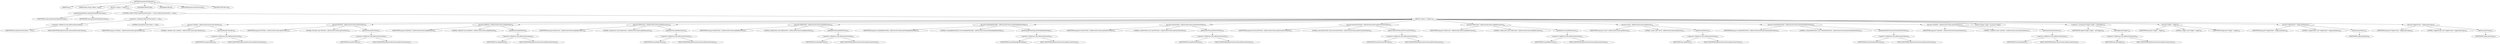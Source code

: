 digraph "populateInitialHeaders" {  
"39" [label = <(METHOD,populateInitialHeaders)<SUB>42</SUB>> ]
"40" [label = <(PARAM,this)<SUB>42</SUB>> ]
"41" [label = <(PARAM,Map&lt;String, Object&gt; map)<SUB>43</SUB>> ]
"42" [label = <(BLOCK,&lt;empty&gt;,&lt;empty&gt;)<SUB>43</SUB>> ]
"43" [label = <(populateInitialHeaders,populateInitialHeaders(map))<SUB>44</SUB>> ]
"44" [label = <(IDENTIFIER,super,populateInitialHeaders(map))<SUB>44</SUB>> ]
"45" [label = <(IDENTIFIER,map,populateInitialHeaders(map))<SUB>44</SUB>> ]
"46" [label = <(CONTROL_STRUCTURE,if (jobExecutionContext != null),if (jobExecutionContext != null))<SUB>45</SUB>> ]
"47" [label = <(&lt;operator&gt;.notEquals,jobExecutionContext != null)<SUB>45</SUB>> ]
"48" [label = <(&lt;operator&gt;.fieldAccess,this.jobExecutionContext)<SUB>45</SUB>> ]
"49" [label = <(IDENTIFIER,this,jobExecutionContext != null)<SUB>45</SUB>> ]
"50" [label = <(FIELD_IDENTIFIER,jobExecutionContext,jobExecutionContext)<SUB>45</SUB>> ]
"51" [label = <(LITERAL,null,jobExecutionContext != null)<SUB>45</SUB>> ]
"52" [label = <(BLOCK,&lt;empty&gt;,&lt;empty&gt;)<SUB>45</SUB>> ]
"53" [label = <(put,put(&quot;calendar&quot;, jobExecutionContext.getCalendar()))<SUB>46</SUB>> ]
"54" [label = <(IDENTIFIER,map,put(&quot;calendar&quot;, jobExecutionContext.getCalendar()))<SUB>46</SUB>> ]
"55" [label = <(LITERAL,&quot;calendar&quot;,put(&quot;calendar&quot;, jobExecutionContext.getCalendar()))<SUB>46</SUB>> ]
"56" [label = <(getCalendar,getCalendar())<SUB>46</SUB>> ]
"57" [label = <(&lt;operator&gt;.fieldAccess,this.jobExecutionContext)<SUB>46</SUB>> ]
"58" [label = <(IDENTIFIER,this,getCalendar())<SUB>46</SUB>> ]
"59" [label = <(FIELD_IDENTIFIER,jobExecutionContext,jobExecutionContext)<SUB>46</SUB>> ]
"60" [label = <(put,put(&quot;fireTime&quot;, jobExecutionContext.getFireTime()))<SUB>47</SUB>> ]
"61" [label = <(IDENTIFIER,map,put(&quot;fireTime&quot;, jobExecutionContext.getFireTime()))<SUB>47</SUB>> ]
"62" [label = <(LITERAL,&quot;fireTime&quot;,put(&quot;fireTime&quot;, jobExecutionContext.getFireTime()))<SUB>47</SUB>> ]
"63" [label = <(getFireTime,getFireTime())<SUB>47</SUB>> ]
"64" [label = <(&lt;operator&gt;.fieldAccess,this.jobExecutionContext)<SUB>47</SUB>> ]
"65" [label = <(IDENTIFIER,this,getFireTime())<SUB>47</SUB>> ]
"66" [label = <(FIELD_IDENTIFIER,jobExecutionContext,jobExecutionContext)<SUB>47</SUB>> ]
"67" [label = <(put,put(&quot;jobDetail&quot;, jobExecutionContext.getJobDetail()))<SUB>48</SUB>> ]
"68" [label = <(IDENTIFIER,map,put(&quot;jobDetail&quot;, jobExecutionContext.getJobDetail()))<SUB>48</SUB>> ]
"69" [label = <(LITERAL,&quot;jobDetail&quot;,put(&quot;jobDetail&quot;, jobExecutionContext.getJobDetail()))<SUB>48</SUB>> ]
"70" [label = <(getJobDetail,getJobDetail())<SUB>48</SUB>> ]
"71" [label = <(&lt;operator&gt;.fieldAccess,this.jobExecutionContext)<SUB>48</SUB>> ]
"72" [label = <(IDENTIFIER,this,getJobDetail())<SUB>48</SUB>> ]
"73" [label = <(FIELD_IDENTIFIER,jobExecutionContext,jobExecutionContext)<SUB>48</SUB>> ]
"74" [label = <(put,put(&quot;jobInstance&quot;, jobExecutionContext.getJobInstance()))<SUB>49</SUB>> ]
"75" [label = <(IDENTIFIER,map,put(&quot;jobInstance&quot;, jobExecutionContext.getJobInstance()))<SUB>49</SUB>> ]
"76" [label = <(LITERAL,&quot;jobInstance&quot;,put(&quot;jobInstance&quot;, jobExecutionContext.getJobInstance()))<SUB>49</SUB>> ]
"77" [label = <(getJobInstance,getJobInstance())<SUB>49</SUB>> ]
"78" [label = <(&lt;operator&gt;.fieldAccess,this.jobExecutionContext)<SUB>49</SUB>> ]
"79" [label = <(IDENTIFIER,this,getJobInstance())<SUB>49</SUB>> ]
"80" [label = <(FIELD_IDENTIFIER,jobExecutionContext,jobExecutionContext)<SUB>49</SUB>> ]
"81" [label = <(put,put(&quot;jobRunTime&quot;, jobExecutionContext.getJobRunTime()))<SUB>50</SUB>> ]
"82" [label = <(IDENTIFIER,map,put(&quot;jobRunTime&quot;, jobExecutionContext.getJobRunTime()))<SUB>50</SUB>> ]
"83" [label = <(LITERAL,&quot;jobRunTime&quot;,put(&quot;jobRunTime&quot;, jobExecutionContext.getJobRunTime()))<SUB>50</SUB>> ]
"84" [label = <(getJobRunTime,getJobRunTime())<SUB>50</SUB>> ]
"85" [label = <(&lt;operator&gt;.fieldAccess,this.jobExecutionContext)<SUB>50</SUB>> ]
"86" [label = <(IDENTIFIER,this,getJobRunTime())<SUB>50</SUB>> ]
"87" [label = <(FIELD_IDENTIFIER,jobExecutionContext,jobExecutionContext)<SUB>50</SUB>> ]
"88" [label = <(put,put(&quot;mergedJobDataMap&quot;, jobExecutionContext.getMergedJobDataMap()))<SUB>51</SUB>> ]
"89" [label = <(IDENTIFIER,map,put(&quot;mergedJobDataMap&quot;, jobExecutionContext.getMergedJobDataMap()))<SUB>51</SUB>> ]
"90" [label = <(LITERAL,&quot;mergedJobDataMap&quot;,put(&quot;mergedJobDataMap&quot;, jobExecutionContext.getMergedJobDataMap()))<SUB>51</SUB>> ]
"91" [label = <(getMergedJobDataMap,getMergedJobDataMap())<SUB>51</SUB>> ]
"92" [label = <(&lt;operator&gt;.fieldAccess,this.jobExecutionContext)<SUB>51</SUB>> ]
"93" [label = <(IDENTIFIER,this,getMergedJobDataMap())<SUB>51</SUB>> ]
"94" [label = <(FIELD_IDENTIFIER,jobExecutionContext,jobExecutionContext)<SUB>51</SUB>> ]
"95" [label = <(put,put(&quot;nextFireTime&quot;, jobExecutionContext.getNextFireTime()))<SUB>52</SUB>> ]
"96" [label = <(IDENTIFIER,map,put(&quot;nextFireTime&quot;, jobExecutionContext.getNextFireTime()))<SUB>52</SUB>> ]
"97" [label = <(LITERAL,&quot;nextFireTime&quot;,put(&quot;nextFireTime&quot;, jobExecutionContext.getNextFireTime()))<SUB>52</SUB>> ]
"98" [label = <(getNextFireTime,getNextFireTime())<SUB>52</SUB>> ]
"99" [label = <(&lt;operator&gt;.fieldAccess,this.jobExecutionContext)<SUB>52</SUB>> ]
"100" [label = <(IDENTIFIER,this,getNextFireTime())<SUB>52</SUB>> ]
"101" [label = <(FIELD_IDENTIFIER,jobExecutionContext,jobExecutionContext)<SUB>52</SUB>> ]
"102" [label = <(put,put(&quot;previousFireTime&quot;, jobExecutionContext.getPreviousFireTime()))<SUB>53</SUB>> ]
"103" [label = <(IDENTIFIER,map,put(&quot;previousFireTime&quot;, jobExecutionContext.getPreviousFireTime()))<SUB>53</SUB>> ]
"104" [label = <(LITERAL,&quot;previousFireTime&quot;,put(&quot;previousFireTime&quot;, jobExecutionContext.getPreviousFireTime()))<SUB>53</SUB>> ]
"105" [label = <(getPreviousFireTime,getPreviousFireTime())<SUB>53</SUB>> ]
"106" [label = <(&lt;operator&gt;.fieldAccess,this.jobExecutionContext)<SUB>53</SUB>> ]
"107" [label = <(IDENTIFIER,this,getPreviousFireTime())<SUB>53</SUB>> ]
"108" [label = <(FIELD_IDENTIFIER,jobExecutionContext,jobExecutionContext)<SUB>53</SUB>> ]
"109" [label = <(put,put(&quot;refireCount&quot;, jobExecutionContext.getRefireCount()))<SUB>54</SUB>> ]
"110" [label = <(IDENTIFIER,map,put(&quot;refireCount&quot;, jobExecutionContext.getRefireCount()))<SUB>54</SUB>> ]
"111" [label = <(LITERAL,&quot;refireCount&quot;,put(&quot;refireCount&quot;, jobExecutionContext.getRefireCount()))<SUB>54</SUB>> ]
"112" [label = <(getRefireCount,getRefireCount())<SUB>54</SUB>> ]
"113" [label = <(&lt;operator&gt;.fieldAccess,this.jobExecutionContext)<SUB>54</SUB>> ]
"114" [label = <(IDENTIFIER,this,getRefireCount())<SUB>54</SUB>> ]
"115" [label = <(FIELD_IDENTIFIER,jobExecutionContext,jobExecutionContext)<SUB>54</SUB>> ]
"116" [label = <(put,put(&quot;result&quot;, jobExecutionContext.getResult()))<SUB>55</SUB>> ]
"117" [label = <(IDENTIFIER,map,put(&quot;result&quot;, jobExecutionContext.getResult()))<SUB>55</SUB>> ]
"118" [label = <(LITERAL,&quot;result&quot;,put(&quot;result&quot;, jobExecutionContext.getResult()))<SUB>55</SUB>> ]
"119" [label = <(getResult,getResult())<SUB>55</SUB>> ]
"120" [label = <(&lt;operator&gt;.fieldAccess,this.jobExecutionContext)<SUB>55</SUB>> ]
"121" [label = <(IDENTIFIER,this,getResult())<SUB>55</SUB>> ]
"122" [label = <(FIELD_IDENTIFIER,jobExecutionContext,jobExecutionContext)<SUB>55</SUB>> ]
"123" [label = <(put,put(&quot;scheduledFireTime&quot;, jobExecutionContext.getScheduledFireTime()))<SUB>56</SUB>> ]
"124" [label = <(IDENTIFIER,map,put(&quot;scheduledFireTime&quot;, jobExecutionContext.getScheduledFireTime()))<SUB>56</SUB>> ]
"125" [label = <(LITERAL,&quot;scheduledFireTime&quot;,put(&quot;scheduledFireTime&quot;, jobExecutionContext.getScheduledFireTime()))<SUB>56</SUB>> ]
"126" [label = <(getScheduledFireTime,getScheduledFireTime())<SUB>56</SUB>> ]
"127" [label = <(&lt;operator&gt;.fieldAccess,this.jobExecutionContext)<SUB>56</SUB>> ]
"128" [label = <(IDENTIFIER,this,getScheduledFireTime())<SUB>56</SUB>> ]
"129" [label = <(FIELD_IDENTIFIER,jobExecutionContext,jobExecutionContext)<SUB>56</SUB>> ]
"130" [label = <(put,put(&quot;scheduler&quot;, jobExecutionContext.getScheduler()))<SUB>57</SUB>> ]
"131" [label = <(IDENTIFIER,map,put(&quot;scheduler&quot;, jobExecutionContext.getScheduler()))<SUB>57</SUB>> ]
"132" [label = <(LITERAL,&quot;scheduler&quot;,put(&quot;scheduler&quot;, jobExecutionContext.getScheduler()))<SUB>57</SUB>> ]
"133" [label = <(getScheduler,getScheduler())<SUB>57</SUB>> ]
"134" [label = <(&lt;operator&gt;.fieldAccess,this.jobExecutionContext)<SUB>57</SUB>> ]
"135" [label = <(IDENTIFIER,this,getScheduler())<SUB>57</SUB>> ]
"136" [label = <(FIELD_IDENTIFIER,jobExecutionContext,jobExecutionContext)<SUB>57</SUB>> ]
"137" [label = <(LOCAL,Trigger trigger: org.quartz.Trigger)> ]
"138" [label = <(&lt;operator&gt;.assignment,Trigger trigger = getTrigger())<SUB>58</SUB>> ]
"139" [label = <(IDENTIFIER,trigger,Trigger trigger = getTrigger())<SUB>58</SUB>> ]
"140" [label = <(getTrigger,getTrigger())<SUB>58</SUB>> ]
"141" [label = <(&lt;operator&gt;.fieldAccess,this.jobExecutionContext)<SUB>58</SUB>> ]
"142" [label = <(IDENTIFIER,this,getTrigger())<SUB>58</SUB>> ]
"143" [label = <(FIELD_IDENTIFIER,jobExecutionContext,jobExecutionContext)<SUB>58</SUB>> ]
"144" [label = <(put,put(&quot;trigger&quot;, trigger))<SUB>59</SUB>> ]
"145" [label = <(IDENTIFIER,map,put(&quot;trigger&quot;, trigger))<SUB>59</SUB>> ]
"146" [label = <(LITERAL,&quot;trigger&quot;,put(&quot;trigger&quot;, trigger))<SUB>59</SUB>> ]
"147" [label = <(IDENTIFIER,trigger,put(&quot;trigger&quot;, trigger))<SUB>59</SUB>> ]
"148" [label = <(put,put(&quot;triggerName&quot;, trigger.getName()))<SUB>60</SUB>> ]
"149" [label = <(IDENTIFIER,map,put(&quot;triggerName&quot;, trigger.getName()))<SUB>60</SUB>> ]
"150" [label = <(LITERAL,&quot;triggerName&quot;,put(&quot;triggerName&quot;, trigger.getName()))<SUB>60</SUB>> ]
"151" [label = <(getName,getName())<SUB>60</SUB>> ]
"152" [label = <(IDENTIFIER,trigger,getName())<SUB>60</SUB>> ]
"153" [label = <(put,put(&quot;triggerGroup&quot;, trigger.getGroup()))<SUB>61</SUB>> ]
"154" [label = <(IDENTIFIER,map,put(&quot;triggerGroup&quot;, trigger.getGroup()))<SUB>61</SUB>> ]
"155" [label = <(LITERAL,&quot;triggerGroup&quot;,put(&quot;triggerGroup&quot;, trigger.getGroup()))<SUB>61</SUB>> ]
"156" [label = <(getGroup,getGroup())<SUB>61</SUB>> ]
"157" [label = <(IDENTIFIER,trigger,getGroup())<SUB>61</SUB>> ]
"158" [label = <(MODIFIER,PROTECTED)> ]
"159" [label = <(MODIFIER,VIRTUAL)> ]
"160" [label = <(ANNOTATION,@Override,@Override)<SUB>42</SUB>> ]
"161" [label = <(METHOD_RETURN,void)<SUB>43</SUB>> ]
  "39" -> "40" 
  "39" -> "41" 
  "39" -> "42" 
  "39" -> "158" 
  "39" -> "159" 
  "39" -> "160" 
  "39" -> "161" 
  "42" -> "43" 
  "42" -> "46" 
  "43" -> "44" 
  "43" -> "45" 
  "46" -> "47" 
  "46" -> "52" 
  "47" -> "48" 
  "47" -> "51" 
  "48" -> "49" 
  "48" -> "50" 
  "52" -> "53" 
  "52" -> "60" 
  "52" -> "67" 
  "52" -> "74" 
  "52" -> "81" 
  "52" -> "88" 
  "52" -> "95" 
  "52" -> "102" 
  "52" -> "109" 
  "52" -> "116" 
  "52" -> "123" 
  "52" -> "130" 
  "52" -> "137" 
  "52" -> "138" 
  "52" -> "144" 
  "52" -> "148" 
  "52" -> "153" 
  "53" -> "54" 
  "53" -> "55" 
  "53" -> "56" 
  "56" -> "57" 
  "57" -> "58" 
  "57" -> "59" 
  "60" -> "61" 
  "60" -> "62" 
  "60" -> "63" 
  "63" -> "64" 
  "64" -> "65" 
  "64" -> "66" 
  "67" -> "68" 
  "67" -> "69" 
  "67" -> "70" 
  "70" -> "71" 
  "71" -> "72" 
  "71" -> "73" 
  "74" -> "75" 
  "74" -> "76" 
  "74" -> "77" 
  "77" -> "78" 
  "78" -> "79" 
  "78" -> "80" 
  "81" -> "82" 
  "81" -> "83" 
  "81" -> "84" 
  "84" -> "85" 
  "85" -> "86" 
  "85" -> "87" 
  "88" -> "89" 
  "88" -> "90" 
  "88" -> "91" 
  "91" -> "92" 
  "92" -> "93" 
  "92" -> "94" 
  "95" -> "96" 
  "95" -> "97" 
  "95" -> "98" 
  "98" -> "99" 
  "99" -> "100" 
  "99" -> "101" 
  "102" -> "103" 
  "102" -> "104" 
  "102" -> "105" 
  "105" -> "106" 
  "106" -> "107" 
  "106" -> "108" 
  "109" -> "110" 
  "109" -> "111" 
  "109" -> "112" 
  "112" -> "113" 
  "113" -> "114" 
  "113" -> "115" 
  "116" -> "117" 
  "116" -> "118" 
  "116" -> "119" 
  "119" -> "120" 
  "120" -> "121" 
  "120" -> "122" 
  "123" -> "124" 
  "123" -> "125" 
  "123" -> "126" 
  "126" -> "127" 
  "127" -> "128" 
  "127" -> "129" 
  "130" -> "131" 
  "130" -> "132" 
  "130" -> "133" 
  "133" -> "134" 
  "134" -> "135" 
  "134" -> "136" 
  "138" -> "139" 
  "138" -> "140" 
  "140" -> "141" 
  "141" -> "142" 
  "141" -> "143" 
  "144" -> "145" 
  "144" -> "146" 
  "144" -> "147" 
  "148" -> "149" 
  "148" -> "150" 
  "148" -> "151" 
  "151" -> "152" 
  "153" -> "154" 
  "153" -> "155" 
  "153" -> "156" 
  "156" -> "157" 
}
